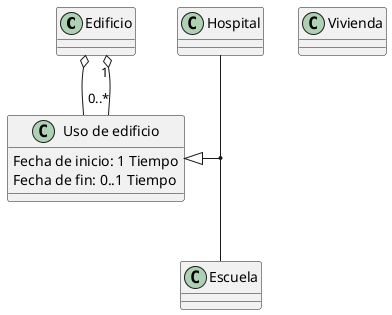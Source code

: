 @startuml

class "Edificio" as edificio {
}

class "Uso de edificio" as usoedificio {
Fecha de inicio: 1 Tiempo
Fecha de fin: 0..1 Tiempo
}

class "Hospital" as hosp {
}

class "Escuela" as escuela {
}

class "Vivienda" as vivienda {
}

usoedificio <|-- (hosp, escuela)
edificio o-- usoedificio


edificio "1" o-- "0..*" usoedificio

@enduml